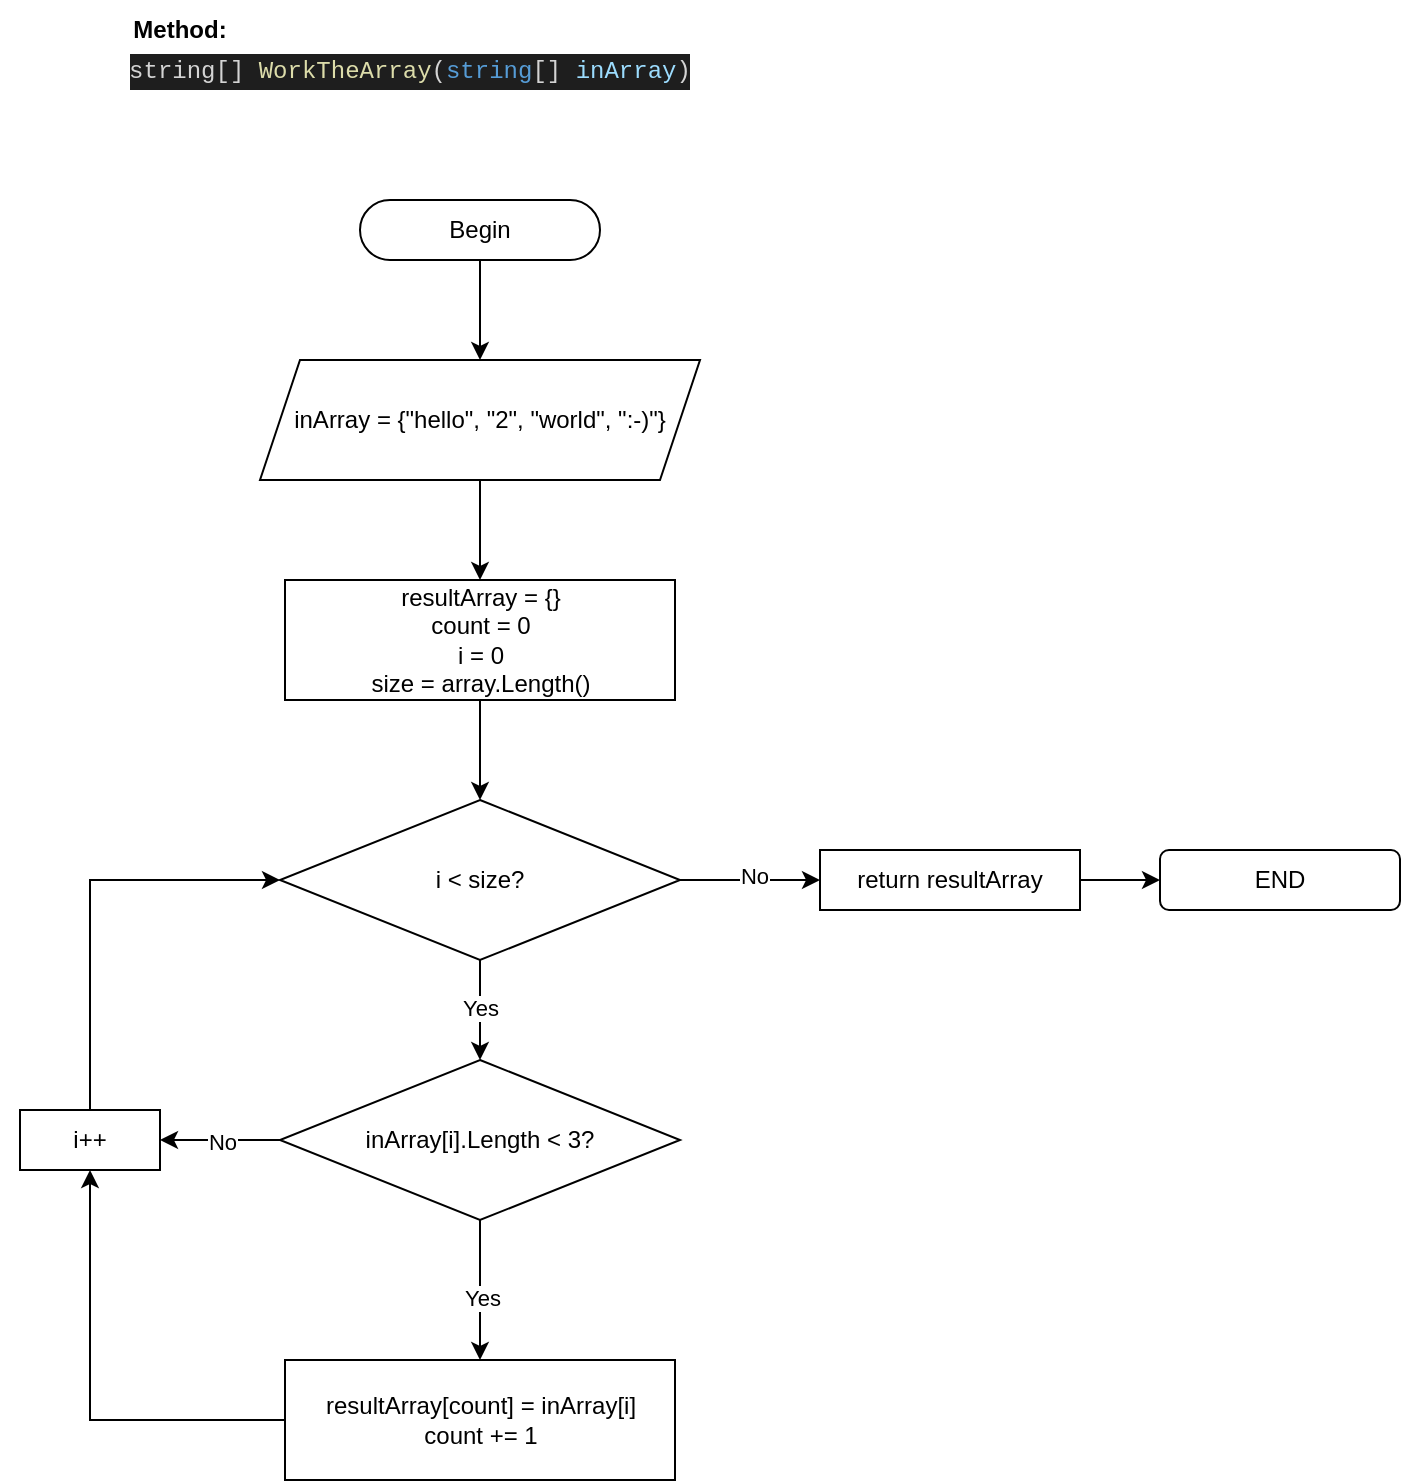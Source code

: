 <mxfile>
    <diagram name="Page-1" id="LyBv6XEwM1IPUqrzh2nm">
        <mxGraphModel dx="976" dy="387" grid="1" gridSize="10" guides="1" tooltips="1" connect="1" arrows="1" fold="1" page="1" pageScale="1" pageWidth="827" pageHeight="1169" math="0" shadow="0">
            <root>
                <mxCell id="0"/>
                <mxCell id="1" parent="0"/>
                <mxCell id="1qMg_UOANdtIhN7c9GU8-3" style="edgeStyle=orthogonalEdgeStyle;rounded=0;orthogonalLoop=1;jettySize=auto;html=1;exitX=0.5;exitY=1;exitDx=0;exitDy=0;" parent="1" source="1qMg_UOANdtIhN7c9GU8-1" target="1qMg_UOANdtIhN7c9GU8-2" edge="1">
                    <mxGeometry relative="1" as="geometry"/>
                </mxCell>
                <mxCell id="1qMg_UOANdtIhN7c9GU8-1" value="Begin" style="rounded=1;whiteSpace=wrap;html=1;arcSize=50;" parent="1" vertex="1">
                    <mxGeometry x="210" y="110" width="120" height="30" as="geometry"/>
                </mxCell>
                <mxCell id="1qMg_UOANdtIhN7c9GU8-5" style="edgeStyle=orthogonalEdgeStyle;rounded=0;orthogonalLoop=1;jettySize=auto;html=1;exitX=0.5;exitY=1;exitDx=0;exitDy=0;" parent="1" source="1qMg_UOANdtIhN7c9GU8-2" target="1qMg_UOANdtIhN7c9GU8-4" edge="1">
                    <mxGeometry relative="1" as="geometry"/>
                </mxCell>
                <mxCell id="1qMg_UOANdtIhN7c9GU8-2" value="inArray = {&quot;hello&quot;, &quot;2&quot;, &quot;world&quot;, &quot;:-)&quot;}" style="shape=parallelogram;perimeter=parallelogramPerimeter;whiteSpace=wrap;html=1;fixedSize=1;" parent="1" vertex="1">
                    <mxGeometry x="160" y="190" width="220" height="60" as="geometry"/>
                </mxCell>
                <mxCell id="1qMg_UOANdtIhN7c9GU8-7" style="edgeStyle=orthogonalEdgeStyle;rounded=0;orthogonalLoop=1;jettySize=auto;html=1;exitX=0.5;exitY=1;exitDx=0;exitDy=0;entryX=0.5;entryY=0;entryDx=0;entryDy=0;" parent="1" source="1qMg_UOANdtIhN7c9GU8-4" target="1qMg_UOANdtIhN7c9GU8-6" edge="1">
                    <mxGeometry relative="1" as="geometry"/>
                </mxCell>
                <mxCell id="1qMg_UOANdtIhN7c9GU8-4" value="resultArray = {}&lt;br&gt;count = 0&lt;br&gt;i = 0&lt;br&gt;size = array.Length()" style="whiteSpace=wrap;html=1;" parent="1" vertex="1">
                    <mxGeometry x="172.5" y="300" width="195" height="60" as="geometry"/>
                </mxCell>
                <mxCell id="1qMg_UOANdtIhN7c9GU8-15" style="edgeStyle=orthogonalEdgeStyle;rounded=0;orthogonalLoop=1;jettySize=auto;html=1;exitX=0.5;exitY=1;exitDx=0;exitDy=0;entryX=0.5;entryY=0;entryDx=0;entryDy=0;" parent="1" source="1qMg_UOANdtIhN7c9GU8-6" target="1qMg_UOANdtIhN7c9GU8-12" edge="1">
                    <mxGeometry relative="1" as="geometry"/>
                </mxCell>
                <mxCell id="1qMg_UOANdtIhN7c9GU8-17" value="Yes" style="edgeLabel;html=1;align=center;verticalAlign=middle;resizable=0;points=[];" parent="1qMg_UOANdtIhN7c9GU8-15" vertex="1" connectable="0">
                    <mxGeometry x="-0.06" relative="1" as="geometry">
                        <mxPoint as="offset"/>
                    </mxGeometry>
                </mxCell>
                <mxCell id="1qMg_UOANdtIhN7c9GU8-6" value="i &amp;lt; size?" style="rhombus;whiteSpace=wrap;html=1;" parent="1" vertex="1">
                    <mxGeometry x="170" y="410" width="200" height="80" as="geometry"/>
                </mxCell>
                <mxCell id="1qMg_UOANdtIhN7c9GU8-8" value="END" style="rounded=1;whiteSpace=wrap;html=1;" parent="1" vertex="1">
                    <mxGeometry x="610" y="435" width="120" height="30" as="geometry"/>
                </mxCell>
                <mxCell id="1qMg_UOANdtIhN7c9GU8-9" style="edgeStyle=orthogonalEdgeStyle;rounded=0;orthogonalLoop=1;jettySize=auto;html=1;exitX=1;exitY=0.5;exitDx=0;exitDy=0;entryX=0;entryY=0.5;entryDx=0;entryDy=0;" parent="1" source="1qMg_UOANdtIhN7c9GU8-6" target="1qMg_UOANdtIhN7c9GU8-24" edge="1">
                    <mxGeometry relative="1" as="geometry">
                        <mxPoint x="400" y="460" as="sourcePoint"/>
                        <mxPoint x="450" y="500" as="targetPoint"/>
                    </mxGeometry>
                </mxCell>
                <mxCell id="1qMg_UOANdtIhN7c9GU8-10" value="No" style="edgeLabel;html=1;align=center;verticalAlign=middle;resizable=0;points=[];" parent="1qMg_UOANdtIhN7c9GU8-9" vertex="1" connectable="0">
                    <mxGeometry x="0.044" y="3" relative="1" as="geometry">
                        <mxPoint y="1" as="offset"/>
                    </mxGeometry>
                </mxCell>
                <mxCell id="1qMg_UOANdtIhN7c9GU8-14" style="edgeStyle=orthogonalEdgeStyle;rounded=0;orthogonalLoop=1;jettySize=auto;html=1;exitX=0;exitY=0.5;exitDx=0;exitDy=0;" parent="1" source="1qMg_UOANdtIhN7c9GU8-12" target="1qMg_UOANdtIhN7c9GU8-13" edge="1">
                    <mxGeometry relative="1" as="geometry"/>
                </mxCell>
                <mxCell id="1qMg_UOANdtIhN7c9GU8-16" value="No" style="edgeLabel;html=1;align=center;verticalAlign=middle;resizable=0;points=[];" parent="1qMg_UOANdtIhN7c9GU8-14" vertex="1" connectable="0">
                    <mxGeometry x="-0.033" y="1" relative="1" as="geometry">
                        <mxPoint as="offset"/>
                    </mxGeometry>
                </mxCell>
                <mxCell id="1qMg_UOANdtIhN7c9GU8-26" style="edgeStyle=orthogonalEdgeStyle;rounded=0;orthogonalLoop=1;jettySize=auto;html=1;exitX=0.5;exitY=1;exitDx=0;exitDy=0;entryX=0.5;entryY=0;entryDx=0;entryDy=0;" parent="1" source="1qMg_UOANdtIhN7c9GU8-12" target="1qMg_UOANdtIhN7c9GU8-19" edge="1">
                    <mxGeometry relative="1" as="geometry"/>
                </mxCell>
                <mxCell id="1qMg_UOANdtIhN7c9GU8-28" value="Yes" style="edgeLabel;html=1;align=center;verticalAlign=middle;resizable=0;points=[];" parent="1qMg_UOANdtIhN7c9GU8-26" vertex="1" connectable="0">
                    <mxGeometry x="0.1" y="1" relative="1" as="geometry">
                        <mxPoint as="offset"/>
                    </mxGeometry>
                </mxCell>
                <mxCell id="1qMg_UOANdtIhN7c9GU8-12" value="inArray[i].Length &amp;lt; 3?" style="rhombus;whiteSpace=wrap;html=1;" parent="1" vertex="1">
                    <mxGeometry x="170" y="540" width="200" height="80" as="geometry"/>
                </mxCell>
                <mxCell id="1qMg_UOANdtIhN7c9GU8-18" style="edgeStyle=orthogonalEdgeStyle;rounded=0;orthogonalLoop=1;jettySize=auto;html=1;exitX=0.5;exitY=0;exitDx=0;exitDy=0;entryX=0;entryY=0.5;entryDx=0;entryDy=0;" parent="1" source="1qMg_UOANdtIhN7c9GU8-13" target="1qMg_UOANdtIhN7c9GU8-6" edge="1">
                    <mxGeometry relative="1" as="geometry"/>
                </mxCell>
                <mxCell id="1qMg_UOANdtIhN7c9GU8-13" value="i++" style="rounded=0;whiteSpace=wrap;html=1;" parent="1" vertex="1">
                    <mxGeometry x="40" y="565" width="70" height="30" as="geometry"/>
                </mxCell>
                <mxCell id="1qMg_UOANdtIhN7c9GU8-27" style="edgeStyle=orthogonalEdgeStyle;rounded=0;orthogonalLoop=1;jettySize=auto;html=1;exitX=0;exitY=0.5;exitDx=0;exitDy=0;entryX=0.5;entryY=1;entryDx=0;entryDy=0;" parent="1" source="1qMg_UOANdtIhN7c9GU8-19" target="1qMg_UOANdtIhN7c9GU8-13" edge="1">
                    <mxGeometry relative="1" as="geometry"/>
                </mxCell>
                <mxCell id="1qMg_UOANdtIhN7c9GU8-19" value="resultArray[count] = inArray[i]&lt;br&gt;count += 1" style="whiteSpace=wrap;html=1;" parent="1" vertex="1">
                    <mxGeometry x="172.5" y="690" width="195" height="60" as="geometry"/>
                </mxCell>
                <mxCell id="1qMg_UOANdtIhN7c9GU8-20" value="&lt;div style=&quot;color: rgb(212, 212, 212); background-color: rgb(30, 30, 30); font-family: Menlo, Monaco, &amp;quot;Courier New&amp;quot;, monospace; line-height: 18px;&quot;&gt;string[] &lt;span style=&quot;color: #dcdcaa;&quot;&gt;WorkTheArray&lt;/span&gt;(&lt;span style=&quot;color: #569cd6;&quot;&gt;string&lt;/span&gt;[] &lt;span style=&quot;color: #9cdcfe;&quot;&gt;inArray&lt;/span&gt;)&lt;/div&gt;" style="text;html=1;strokeColor=none;fillColor=none;align=center;verticalAlign=middle;whiteSpace=wrap;rounded=0;" parent="1" vertex="1">
                    <mxGeometry x="30" y="30" width="410" height="30" as="geometry"/>
                </mxCell>
                <mxCell id="1qMg_UOANdtIhN7c9GU8-22" value="&lt;b&gt;Method:&lt;/b&gt;" style="text;html=1;strokeColor=none;fillColor=none;align=center;verticalAlign=middle;whiteSpace=wrap;rounded=0;" parent="1" vertex="1">
                    <mxGeometry x="90" y="10" width="60" height="30" as="geometry"/>
                </mxCell>
                <mxCell id="1qMg_UOANdtIhN7c9GU8-25" style="edgeStyle=orthogonalEdgeStyle;rounded=0;orthogonalLoop=1;jettySize=auto;html=1;exitX=1;exitY=0.5;exitDx=0;exitDy=0;entryX=0;entryY=0.5;entryDx=0;entryDy=0;" parent="1" source="1qMg_UOANdtIhN7c9GU8-24" target="1qMg_UOANdtIhN7c9GU8-8" edge="1">
                    <mxGeometry relative="1" as="geometry"/>
                </mxCell>
                <mxCell id="1qMg_UOANdtIhN7c9GU8-24" value="return resultArray" style="whiteSpace=wrap;html=1;" parent="1" vertex="1">
                    <mxGeometry x="440" y="435" width="130" height="30" as="geometry"/>
                </mxCell>
            </root>
        </mxGraphModel>
    </diagram>
</mxfile>